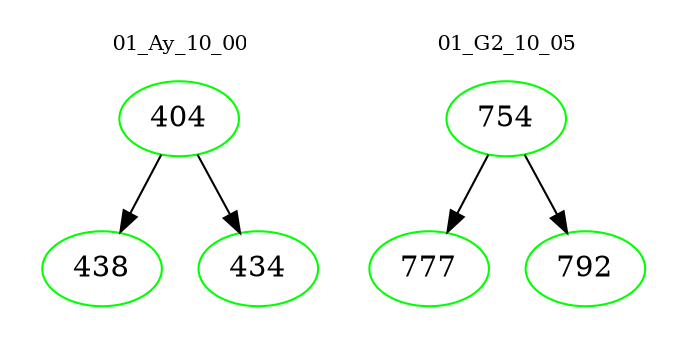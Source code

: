 digraph{
subgraph cluster_0 {
color = white
label = "01_Ay_10_00";
fontsize=10;
T0_404 [label="404", color="green"]
T0_404 -> T0_438 [color="black"]
T0_438 [label="438", color="green"]
T0_404 -> T0_434 [color="black"]
T0_434 [label="434", color="green"]
}
subgraph cluster_1 {
color = white
label = "01_G2_10_05";
fontsize=10;
T1_754 [label="754", color="green"]
T1_754 -> T1_777 [color="black"]
T1_777 [label="777", color="green"]
T1_754 -> T1_792 [color="black"]
T1_792 [label="792", color="green"]
}
}
